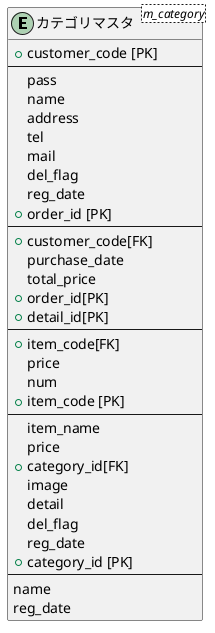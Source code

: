 ```startuml
@startuml　tables
    entity "顧客マスタ" as customer <m_customers>{
        + customer_code [PK]
        --
        pass
        name
        address
        tel
        mail
        del_flag
        reg_date
    }

    entity "購入テーブル" as customer <d_purchase>{
        + order_id [PK]
        --
        + customer_code[FK]
        purchase_date
        total_price
    }

    entity "購入詳細テーブル" as customer <d_purchase_detail>{
        + order_id[PK]
        + detail_id[PK]
        --
        + item_code[FK]
        price
        num
    }

    entity "商品マスタ" as customer <m_items>{
        + item_code [PK]
        --
        item_name
        price
        + category_id[FK]
        image
        detail
        del_flag
        reg_date
    }

    entity "カテゴリマスタ" as customer <m_category>{
        + category_id [PK]
        --
        name
        reg_date
    }
 @enduml
